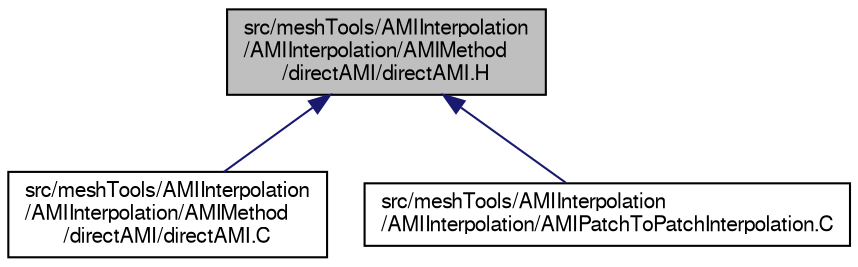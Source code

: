 digraph "src/meshTools/AMIInterpolation/AMIInterpolation/AMIMethod/directAMI/directAMI.H"
{
  bgcolor="transparent";
  edge [fontname="FreeSans",fontsize="10",labelfontname="FreeSans",labelfontsize="10"];
  node [fontname="FreeSans",fontsize="10",shape=record];
  Node178 [label="src/meshTools/AMIInterpolation\l/AMIInterpolation/AMIMethod\l/directAMI/directAMI.H",height=0.2,width=0.4,color="black", fillcolor="grey75", style="filled", fontcolor="black"];
  Node178 -> Node179 [dir="back",color="midnightblue",fontsize="10",style="solid",fontname="FreeSans"];
  Node179 [label="src/meshTools/AMIInterpolation\l/AMIInterpolation/AMIMethod\l/directAMI/directAMI.C",height=0.2,width=0.4,color="black",URL="$a07265.html"];
  Node178 -> Node180 [dir="back",color="midnightblue",fontsize="10",style="solid",fontname="FreeSans"];
  Node180 [label="src/meshTools/AMIInterpolation\l/AMIInterpolation/AMIPatchToPatchInterpolation.C",height=0.2,width=0.4,color="black",URL="$a07289.html"];
}
